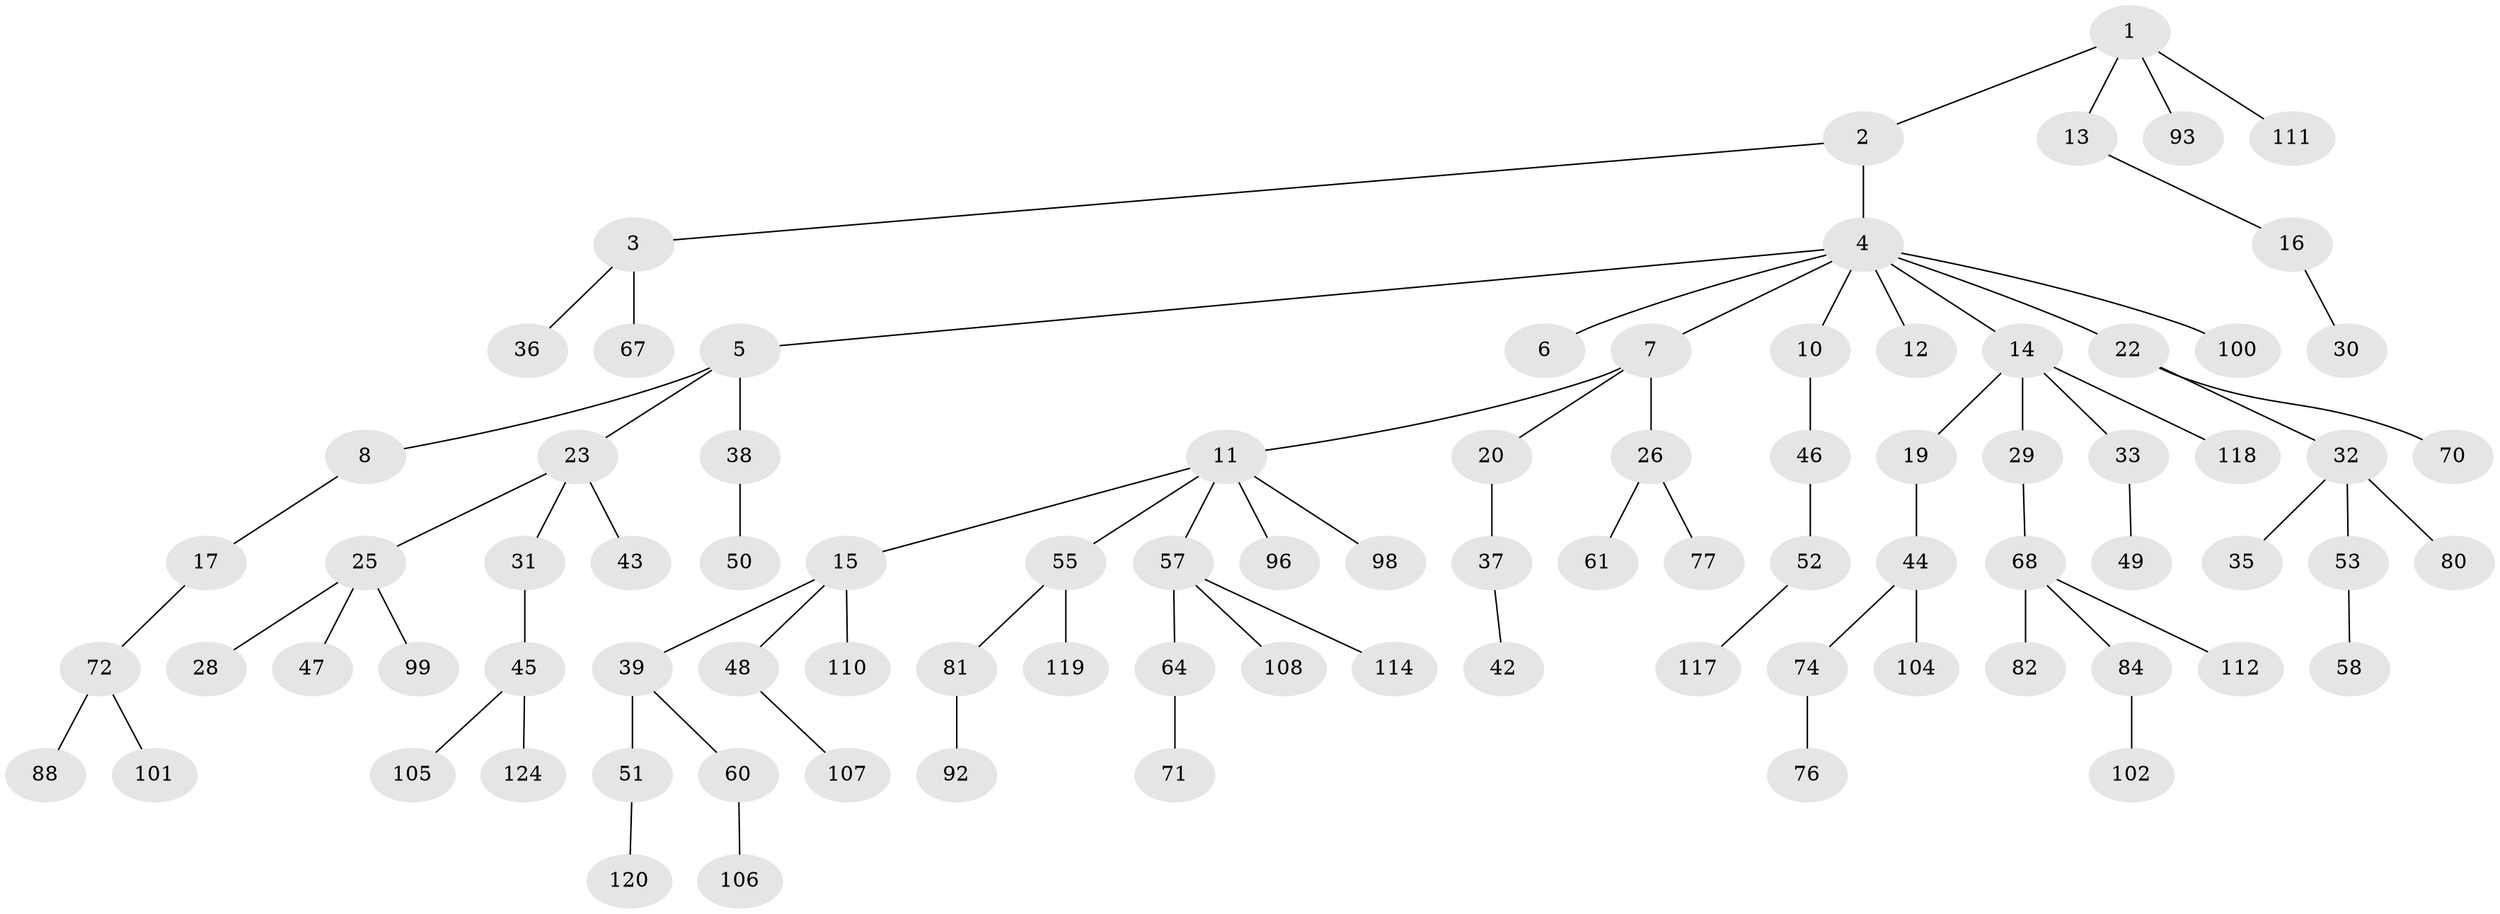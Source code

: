 // Generated by graph-tools (version 1.1) at 2025/52/02/27/25 19:52:10]
// undirected, 86 vertices, 85 edges
graph export_dot {
graph [start="1"]
  node [color=gray90,style=filled];
  1 [super="+83"];
  2 [super="+24"];
  3;
  4 [super="+9"];
  5 [super="+27"];
  6 [super="+109"];
  7;
  8 [super="+65"];
  10;
  11 [super="+89"];
  12;
  13;
  14 [super="+21"];
  15 [super="+54"];
  16 [super="+18"];
  17 [super="+73"];
  19;
  20 [super="+41"];
  22;
  23;
  25 [super="+34"];
  26 [super="+113"];
  28;
  29;
  30 [super="+94"];
  31 [super="+103"];
  32 [super="+62"];
  33 [super="+79"];
  35 [super="+87"];
  36 [super="+40"];
  37 [super="+63"];
  38 [super="+97"];
  39;
  42;
  43 [super="+75"];
  44 [super="+66"];
  45 [super="+116"];
  46;
  47;
  48 [super="+115"];
  49;
  50 [super="+86"];
  51 [super="+56"];
  52 [super="+85"];
  53;
  55 [super="+59"];
  57 [super="+95"];
  58;
  60 [super="+122"];
  61;
  64;
  67;
  68 [super="+69"];
  70;
  71 [super="+123"];
  72 [super="+91"];
  74 [super="+78"];
  76;
  77;
  80;
  81 [super="+90"];
  82;
  84;
  88;
  92;
  93;
  96;
  98;
  99;
  100;
  101;
  102;
  104;
  105;
  106 [super="+121"];
  107;
  108;
  110;
  111;
  112;
  114;
  117;
  118;
  119;
  120;
  124;
  1 -- 2;
  1 -- 13;
  1 -- 111;
  1 -- 93;
  2 -- 3;
  2 -- 4;
  3 -- 36;
  3 -- 67;
  4 -- 5;
  4 -- 6;
  4 -- 7;
  4 -- 14;
  4 -- 100;
  4 -- 10;
  4 -- 12;
  4 -- 22;
  5 -- 8;
  5 -- 23;
  5 -- 38;
  7 -- 11;
  7 -- 20;
  7 -- 26;
  8 -- 17;
  10 -- 46;
  11 -- 15;
  11 -- 55;
  11 -- 57;
  11 -- 96;
  11 -- 98;
  13 -- 16;
  14 -- 19;
  14 -- 29;
  14 -- 118;
  14 -- 33;
  15 -- 39;
  15 -- 48;
  15 -- 110;
  16 -- 30;
  17 -- 72;
  19 -- 44;
  20 -- 37;
  22 -- 32;
  22 -- 70;
  23 -- 25;
  23 -- 31;
  23 -- 43;
  25 -- 28;
  25 -- 47;
  25 -- 99;
  26 -- 61;
  26 -- 77;
  29 -- 68;
  31 -- 45;
  32 -- 35;
  32 -- 53;
  32 -- 80;
  33 -- 49;
  37 -- 42;
  38 -- 50;
  39 -- 51;
  39 -- 60;
  44 -- 104;
  44 -- 74;
  45 -- 105;
  45 -- 124;
  46 -- 52;
  48 -- 107;
  51 -- 120;
  52 -- 117;
  53 -- 58;
  55 -- 81;
  55 -- 119;
  57 -- 64;
  57 -- 108;
  57 -- 114;
  60 -- 106;
  64 -- 71;
  68 -- 82;
  68 -- 112;
  68 -- 84;
  72 -- 88;
  72 -- 101;
  74 -- 76;
  81 -- 92;
  84 -- 102;
}
